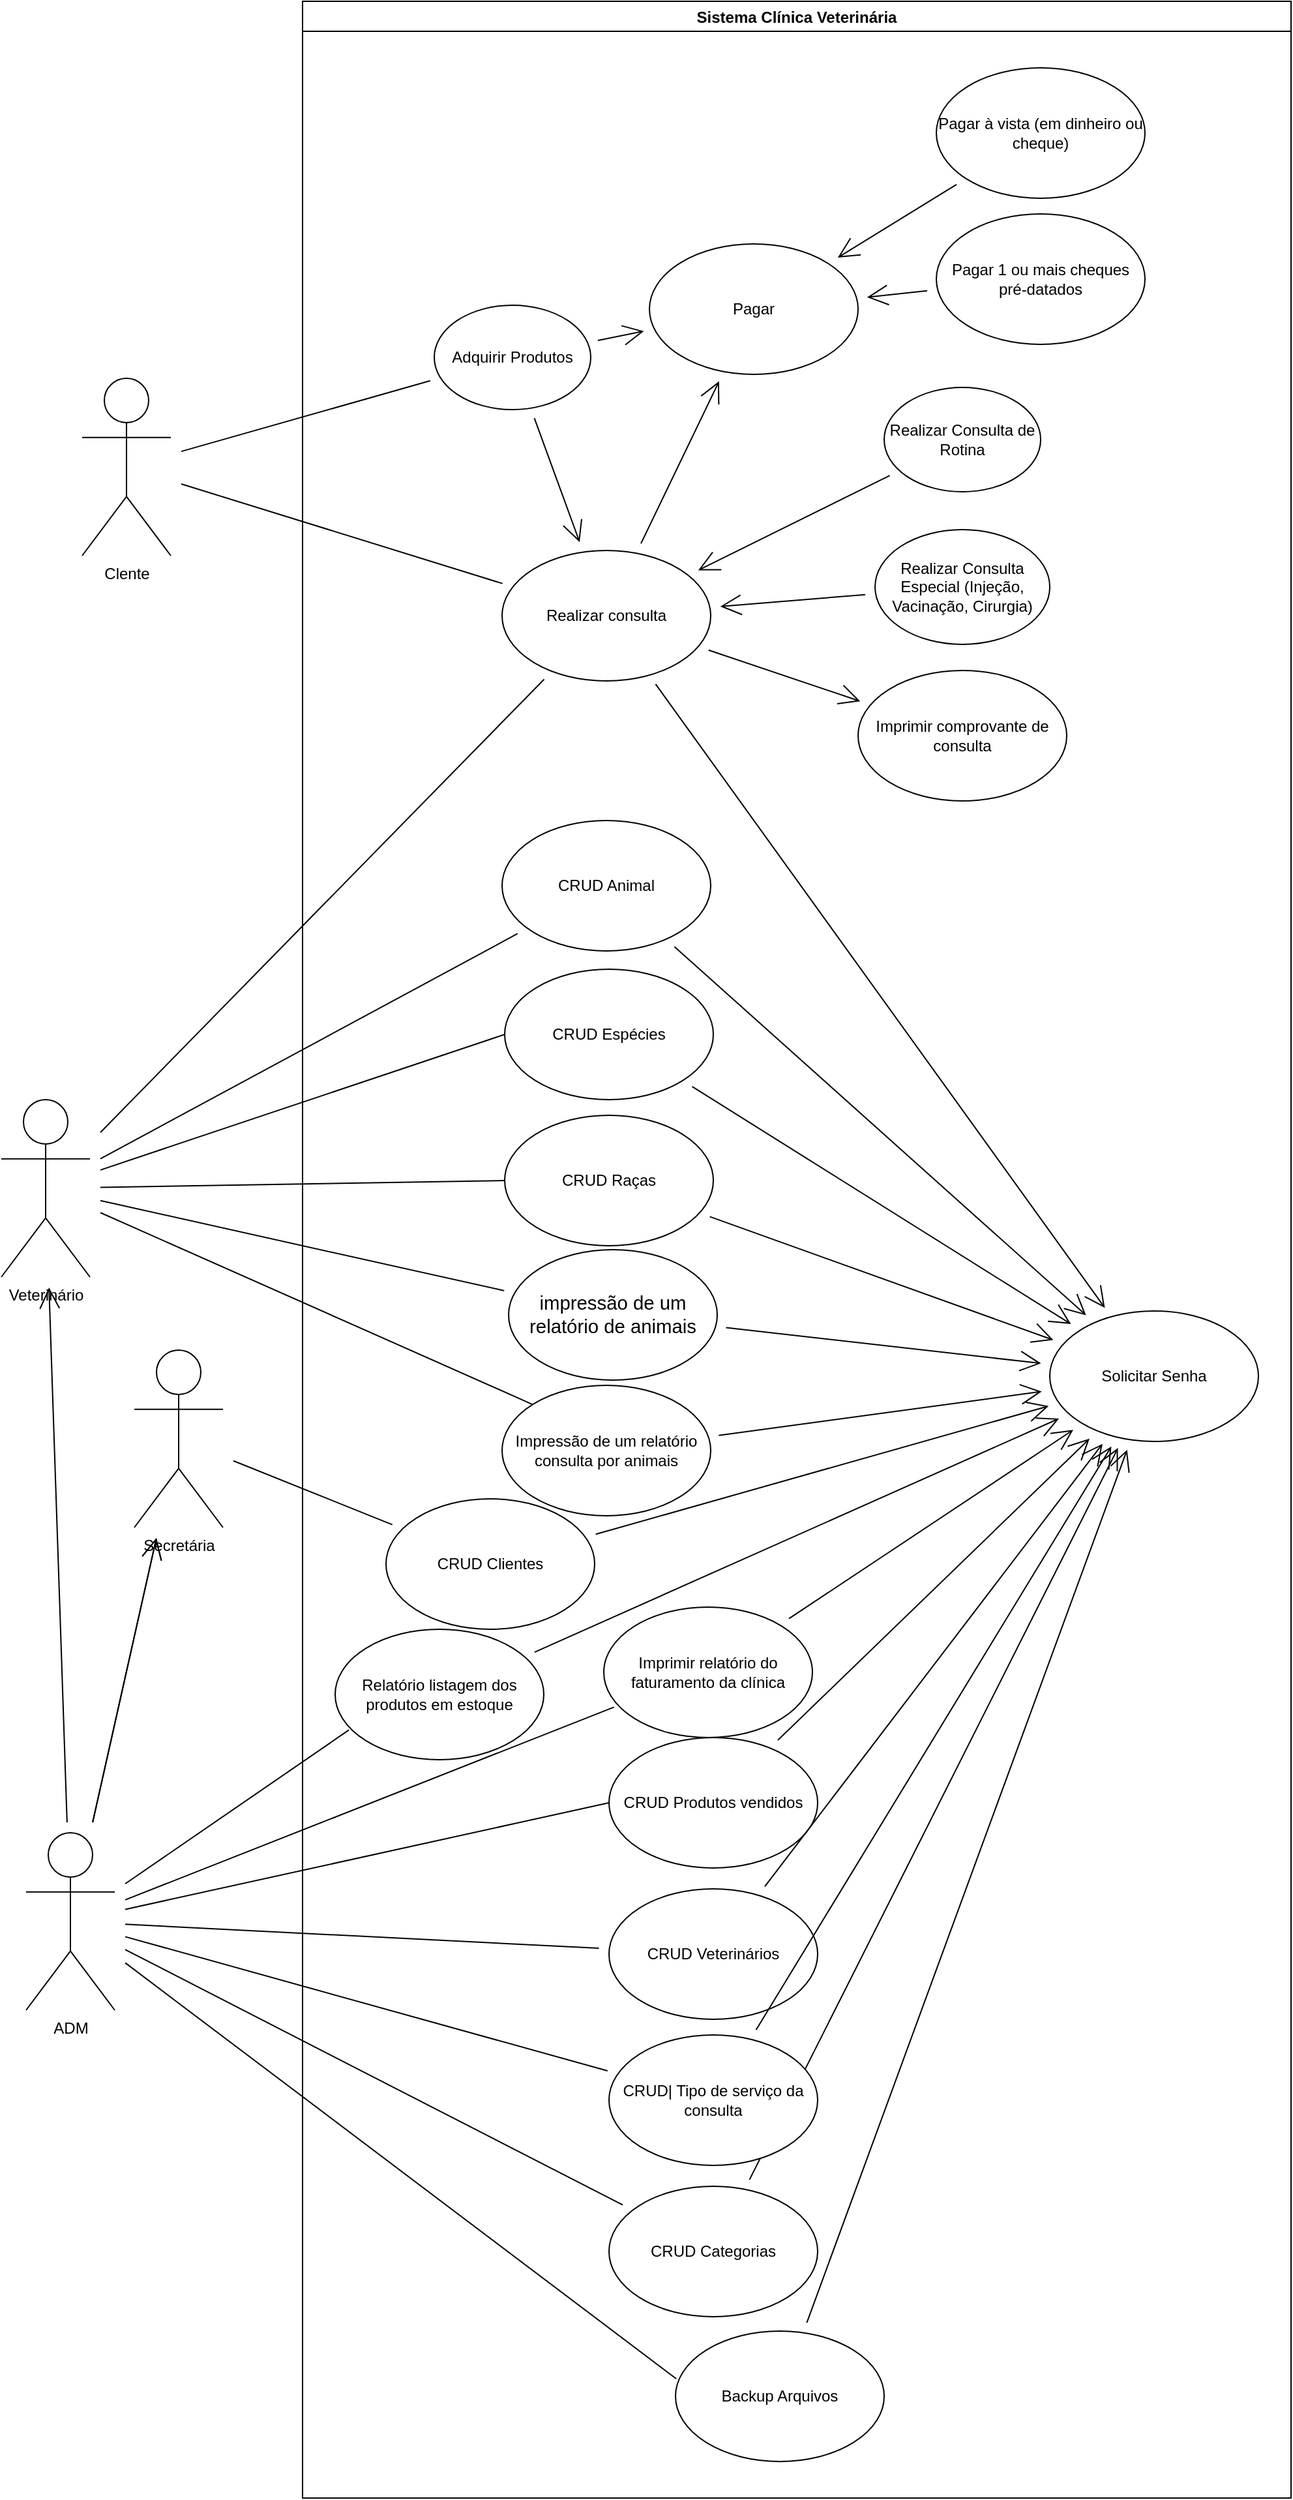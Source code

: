 <mxfile version="20.1.1" type="device"><diagram id="fM4vuFXdUlWX61VR933K" name="Page-1"><mxGraphModel dx="2418" dy="1544" grid="0" gridSize="10" guides="1" tooltips="1" connect="1" arrows="1" fold="1" page="0" pageScale="1" pageWidth="827" pageHeight="1169" math="0" shadow="0"><root><mxCell id="0"/><mxCell id="1" parent="0"/><mxCell id="UYbG6CG7a46MeQg-QJaq-25" value="Sistema Clínica Veterinária" style="swimlane;hachureGap=4;" vertex="1" parent="1"><mxGeometry x="334" y="-130" width="758" height="1914" as="geometry"/></mxCell><mxCell id="1fYpgzQZPZuDtPq4DmI_-76" value="Backup Arquivos" style="ellipse;whiteSpace=wrap;html=1;hachureGap=4;" parent="UYbG6CG7a46MeQg-QJaq-25" vertex="1"><mxGeometry x="286" y="1786" width="160" height="100" as="geometry"/></mxCell><mxCell id="1fYpgzQZPZuDtPq4DmI_-37" value="CRUD Clientes" style="ellipse;whiteSpace=wrap;html=1;hachureGap=4;" parent="UYbG6CG7a46MeQg-QJaq-25" vertex="1"><mxGeometry x="64" y="1148" width="160" height="100" as="geometry"/></mxCell><mxCell id="1fYpgzQZPZuDtPq4DmI_-62" style="edgeStyle=none;curved=1;rounded=0;orthogonalLoop=1;jettySize=auto;html=1;endArrow=open;startSize=14;endSize=14;sourcePerimeterSpacing=8;targetPerimeterSpacing=8;" parent="1" source="1fYpgzQZPZuDtPq4DmI_-3" target="1fYpgzQZPZuDtPq4DmI_-54" edge="1"><mxGeometry relative="1" as="geometry"/></mxCell><mxCell id="1fYpgzQZPZuDtPq4DmI_-69" style="edgeStyle=none;curved=1;rounded=0;orthogonalLoop=1;jettySize=auto;html=1;endArrow=open;startSize=14;endSize=14;sourcePerimeterSpacing=8;targetPerimeterSpacing=8;" parent="1" source="1fYpgzQZPZuDtPq4DmI_-3" target="1fYpgzQZPZuDtPq4DmI_-68" edge="1"><mxGeometry relative="1" as="geometry"/></mxCell><mxCell id="1fYpgzQZPZuDtPq4DmI_-79" style="edgeStyle=none;curved=1;rounded=0;orthogonalLoop=1;jettySize=auto;html=1;endArrow=open;startSize=14;endSize=14;sourcePerimeterSpacing=8;targetPerimeterSpacing=8;" parent="1" source="1fYpgzQZPZuDtPq4DmI_-3" target="1fYpgzQZPZuDtPq4DmI_-78" edge="1"><mxGeometry relative="1" as="geometry"/></mxCell><mxCell id="1fYpgzQZPZuDtPq4DmI_-3" value="Realizar consulta" style="ellipse;whiteSpace=wrap;html=1;hachureGap=4;" parent="1" vertex="1"><mxGeometry x="487" y="291" width="160" height="100" as="geometry"/></mxCell><mxCell id="1fYpgzQZPZuDtPq4DmI_-11" value="Clente" style="shape=umlActor;verticalLabelPosition=bottom;verticalAlign=top;html=1;outlineConnect=0;hachureGap=4;aspect=fixed;" parent="1" vertex="1"><mxGeometry x="165" y="159" width="68" height="136" as="geometry"/></mxCell><mxCell id="1fYpgzQZPZuDtPq4DmI_-12" value="" style="endArrow=none;html=1;rounded=0;startSize=14;endSize=14;sourcePerimeterSpacing=8;targetPerimeterSpacing=8;curved=1;" parent="1" source="1fYpgzQZPZuDtPq4DmI_-11" target="1fYpgzQZPZuDtPq4DmI_-3" edge="1"><mxGeometry width="50" height="50" relative="1" as="geometry"><mxPoint x="245" y="460" as="sourcePoint"/><mxPoint x="295" y="410" as="targetPoint"/></mxGeometry></mxCell><mxCell id="1fYpgzQZPZuDtPq4DmI_-17" style="edgeStyle=none;curved=1;rounded=0;orthogonalLoop=1;jettySize=auto;html=1;endArrow=open;startSize=14;endSize=14;sourcePerimeterSpacing=8;targetPerimeterSpacing=8;" parent="1" source="1fYpgzQZPZuDtPq4DmI_-13" target="1fYpgzQZPZuDtPq4DmI_-3" edge="1"><mxGeometry relative="1" as="geometry"/></mxCell><mxCell id="1fYpgzQZPZuDtPq4DmI_-13" value="Realizar Consulta de Rotina" style="ellipse;whiteSpace=wrap;html=1;hachureGap=4;" parent="1" vertex="1"><mxGeometry x="780" y="166" width="120" height="80" as="geometry"/></mxCell><mxCell id="UYbG6CG7a46MeQg-QJaq-5" style="edgeStyle=none;curved=1;rounded=0;orthogonalLoop=1;jettySize=auto;html=1;endArrow=open;startSize=14;endSize=14;sourcePerimeterSpacing=8;targetPerimeterSpacing=8;" edge="1" parent="1" source="1fYpgzQZPZuDtPq4DmI_-14" target="1fYpgzQZPZuDtPq4DmI_-3"><mxGeometry relative="1" as="geometry"/></mxCell><mxCell id="1fYpgzQZPZuDtPq4DmI_-14" value="Realizar Consulta Especial (Injeção, Vacinação, Cirurgia)" style="ellipse;whiteSpace=wrap;html=1;hachureGap=4;" parent="1" vertex="1"><mxGeometry x="773" y="275" width="134" height="88" as="geometry"/></mxCell><mxCell id="1fYpgzQZPZuDtPq4DmI_-22" value="Veterinário" style="shape=umlActor;verticalLabelPosition=bottom;verticalAlign=top;html=1;outlineConnect=0;hachureGap=4;aspect=fixed;" parent="1" vertex="1"><mxGeometry x="103" y="712" width="68" height="136" as="geometry"/></mxCell><mxCell id="1fYpgzQZPZuDtPq4DmI_-63" style="edgeStyle=none;curved=1;rounded=0;orthogonalLoop=1;jettySize=auto;html=1;endArrow=open;startSize=14;endSize=14;sourcePerimeterSpacing=8;targetPerimeterSpacing=8;" parent="1" source="1fYpgzQZPZuDtPq4DmI_-29" target="1fYpgzQZPZuDtPq4DmI_-54" edge="1"><mxGeometry relative="1" as="geometry"/></mxCell><mxCell id="UYbG6CG7a46MeQg-QJaq-20" style="edgeStyle=none;curved=1;rounded=0;orthogonalLoop=1;jettySize=auto;html=1;endArrow=open;startSize=14;endSize=14;sourcePerimeterSpacing=8;targetPerimeterSpacing=8;" edge="1" parent="1" source="1fYpgzQZPZuDtPq4DmI_-29" target="1fYpgzQZPZuDtPq4DmI_-3"><mxGeometry relative="1" as="geometry"/></mxCell><mxCell id="1fYpgzQZPZuDtPq4DmI_-29" value="Adquirir Produtos" style="ellipse;whiteSpace=wrap;html=1;hachureGap=4;" parent="1" vertex="1"><mxGeometry x="435" y="103" width="120" height="80" as="geometry"/></mxCell><mxCell id="1fYpgzQZPZuDtPq4DmI_-31" value="" style="endArrow=none;html=1;rounded=0;startSize=14;endSize=14;sourcePerimeterSpacing=8;targetPerimeterSpacing=8;curved=1;" parent="1" source="1fYpgzQZPZuDtPq4DmI_-11" target="1fYpgzQZPZuDtPq4DmI_-29" edge="1"><mxGeometry width="50" height="50" relative="1" as="geometry"><mxPoint x="446" y="299" as="sourcePoint"/><mxPoint x="480" y="410" as="targetPoint"/></mxGeometry></mxCell><mxCell id="1fYpgzQZPZuDtPq4DmI_-80" style="edgeStyle=none;curved=1;rounded=0;orthogonalLoop=1;jettySize=auto;html=1;endArrow=open;startSize=14;endSize=14;sourcePerimeterSpacing=8;targetPerimeterSpacing=8;" parent="1" source="1fYpgzQZPZuDtPq4DmI_-32" target="1fYpgzQZPZuDtPq4DmI_-78" edge="1"><mxGeometry relative="1" as="geometry"/></mxCell><mxCell id="1fYpgzQZPZuDtPq4DmI_-32" value="CRUD Animal" style="ellipse;whiteSpace=wrap;html=1;hachureGap=4;" parent="1" vertex="1"><mxGeometry x="487" y="498" width="160" height="100" as="geometry"/></mxCell><mxCell id="1fYpgzQZPZuDtPq4DmI_-33" value="" style="endArrow=none;html=1;rounded=0;startSize=14;endSize=14;sourcePerimeterSpacing=8;targetPerimeterSpacing=8;curved=1;" parent="1" source="1fYpgzQZPZuDtPq4DmI_-22" target="1fYpgzQZPZuDtPq4DmI_-32" edge="1"><mxGeometry width="50" height="50" relative="1" as="geometry"><mxPoint x="442" y="532" as="sourcePoint"/><mxPoint x="486" y="214" as="targetPoint"/></mxGeometry></mxCell><mxCell id="1fYpgzQZPZuDtPq4DmI_-36" value="Secretária&lt;br&gt;" style="shape=umlActor;verticalLabelPosition=bottom;verticalAlign=top;html=1;outlineConnect=0;hachureGap=4;aspect=fixed;" parent="1" vertex="1"><mxGeometry x="205" y="904" width="68" height="136" as="geometry"/></mxCell><mxCell id="1fYpgzQZPZuDtPq4DmI_-84" style="edgeStyle=none;curved=1;rounded=0;orthogonalLoop=1;jettySize=auto;html=1;endArrow=open;startSize=14;endSize=14;sourcePerimeterSpacing=8;targetPerimeterSpacing=8;" parent="1" source="1fYpgzQZPZuDtPq4DmI_-37" target="1fYpgzQZPZuDtPq4DmI_-78" edge="1"><mxGeometry relative="1" as="geometry"/></mxCell><mxCell id="1fYpgzQZPZuDtPq4DmI_-38" value="" style="endArrow=none;html=1;rounded=0;startSize=14;endSize=14;sourcePerimeterSpacing=8;targetPerimeterSpacing=8;curved=1;" parent="1" source="1fYpgzQZPZuDtPq4DmI_-36" target="1fYpgzQZPZuDtPq4DmI_-37" edge="1"><mxGeometry width="50" height="50" relative="1" as="geometry"><mxPoint x="356" y="794" as="sourcePoint"/><mxPoint x="406" y="744" as="targetPoint"/></mxGeometry></mxCell><mxCell id="1fYpgzQZPZuDtPq4DmI_-81" style="edgeStyle=none;curved=1;rounded=0;orthogonalLoop=1;jettySize=auto;html=1;endArrow=open;startSize=14;endSize=14;sourcePerimeterSpacing=8;targetPerimeterSpacing=8;" parent="1" source="1fYpgzQZPZuDtPq4DmI_-39" target="1fYpgzQZPZuDtPq4DmI_-78" edge="1"><mxGeometry relative="1" as="geometry"/></mxCell><mxCell id="1fYpgzQZPZuDtPq4DmI_-39" value="CRUD Espécies" style="ellipse;whiteSpace=wrap;html=1;hachureGap=4;" parent="1" vertex="1"><mxGeometry x="489" y="612" width="160" height="100" as="geometry"/></mxCell><mxCell id="1fYpgzQZPZuDtPq4DmI_-40" value="" style="endArrow=none;html=1;rounded=0;startSize=14;endSize=14;sourcePerimeterSpacing=8;targetPerimeterSpacing=8;curved=1;entryX=0;entryY=0.5;entryDx=0;entryDy=0;" parent="1" source="1fYpgzQZPZuDtPq4DmI_-22" target="1fYpgzQZPZuDtPq4DmI_-39" edge="1"><mxGeometry width="50" height="50" relative="1" as="geometry"><mxPoint x="343" y="692" as="sourcePoint"/><mxPoint x="393" y="642" as="targetPoint"/></mxGeometry></mxCell><mxCell id="1fYpgzQZPZuDtPq4DmI_-82" style="edgeStyle=none;curved=1;rounded=0;orthogonalLoop=1;jettySize=auto;html=1;endArrow=open;startSize=14;endSize=14;sourcePerimeterSpacing=8;targetPerimeterSpacing=8;" parent="1" source="1fYpgzQZPZuDtPq4DmI_-41" target="1fYpgzQZPZuDtPq4DmI_-78" edge="1"><mxGeometry relative="1" as="geometry"/></mxCell><mxCell id="1fYpgzQZPZuDtPq4DmI_-41" value="CRUD Raças" style="ellipse;whiteSpace=wrap;html=1;hachureGap=4;" parent="1" vertex="1"><mxGeometry x="489" y="724" width="160" height="100" as="geometry"/></mxCell><mxCell id="1fYpgzQZPZuDtPq4DmI_-42" value="" style="endArrow=none;html=1;rounded=0;startSize=14;endSize=14;sourcePerimeterSpacing=8;targetPerimeterSpacing=8;curved=1;exitX=0;exitY=0.5;exitDx=0;exitDy=0;" parent="1" source="1fYpgzQZPZuDtPq4DmI_-41" target="1fYpgzQZPZuDtPq4DmI_-22" edge="1"><mxGeometry width="50" height="50" relative="1" as="geometry"><mxPoint x="343" y="692" as="sourcePoint"/><mxPoint x="393" y="642" as="targetPoint"/></mxGeometry></mxCell><mxCell id="UYbG6CG7a46MeQg-QJaq-1" style="edgeStyle=none;curved=1;rounded=0;orthogonalLoop=1;jettySize=auto;html=1;endArrow=open;startSize=14;endSize=14;sourcePerimeterSpacing=8;targetPerimeterSpacing=8;" edge="1" parent="1" source="1fYpgzQZPZuDtPq4DmI_-43" target="1fYpgzQZPZuDtPq4DmI_-36"><mxGeometry relative="1" as="geometry"/></mxCell><mxCell id="UYbG6CG7a46MeQg-QJaq-2" value="" style="edgeStyle=none;curved=1;rounded=0;orthogonalLoop=1;jettySize=auto;html=1;endArrow=open;startSize=14;endSize=14;sourcePerimeterSpacing=8;targetPerimeterSpacing=8;" edge="1" parent="1" source="1fYpgzQZPZuDtPq4DmI_-43" target="1fYpgzQZPZuDtPq4DmI_-36"><mxGeometry relative="1" as="geometry"/></mxCell><mxCell id="UYbG6CG7a46MeQg-QJaq-3" style="edgeStyle=none;curved=1;rounded=0;orthogonalLoop=1;jettySize=auto;html=1;endArrow=open;startSize=14;endSize=14;sourcePerimeterSpacing=8;targetPerimeterSpacing=8;" edge="1" parent="1" source="1fYpgzQZPZuDtPq4DmI_-43" target="1fYpgzQZPZuDtPq4DmI_-22"><mxGeometry relative="1" as="geometry"/></mxCell><mxCell id="1fYpgzQZPZuDtPq4DmI_-43" value="ADM" style="shape=umlActor;verticalLabelPosition=bottom;verticalAlign=top;html=1;outlineConnect=0;hachureGap=4;aspect=fixed;" parent="1" vertex="1"><mxGeometry x="122" y="1274" width="68" height="136" as="geometry"/></mxCell><mxCell id="1fYpgzQZPZuDtPq4DmI_-88" style="edgeStyle=none;curved=1;rounded=0;orthogonalLoop=1;jettySize=auto;html=1;endArrow=open;startSize=14;endSize=14;sourcePerimeterSpacing=8;targetPerimeterSpacing=8;" parent="1" source="1fYpgzQZPZuDtPq4DmI_-44" target="1fYpgzQZPZuDtPq4DmI_-78" edge="1"><mxGeometry relative="1" as="geometry"/></mxCell><mxCell id="1fYpgzQZPZuDtPq4DmI_-44" value="CRUD Produtos vendidos" style="ellipse;whiteSpace=wrap;html=1;hachureGap=4;" parent="1" vertex="1"><mxGeometry x="569" y="1201" width="160" height="100" as="geometry"/></mxCell><mxCell id="1fYpgzQZPZuDtPq4DmI_-45" value="" style="endArrow=none;html=1;rounded=0;startSize=14;endSize=14;sourcePerimeterSpacing=8;targetPerimeterSpacing=8;curved=1;entryX=0;entryY=0.5;entryDx=0;entryDy=0;" parent="1" source="1fYpgzQZPZuDtPq4DmI_-43" target="1fYpgzQZPZuDtPq4DmI_-44" edge="1"><mxGeometry width="50" height="50" relative="1" as="geometry"><mxPoint x="300" y="1212" as="sourcePoint"/><mxPoint x="350" y="1162" as="targetPoint"/></mxGeometry></mxCell><mxCell id="1fYpgzQZPZuDtPq4DmI_-92" style="edgeStyle=none;curved=1;rounded=0;orthogonalLoop=1;jettySize=auto;html=1;endArrow=open;startSize=14;endSize=14;sourcePerimeterSpacing=8;targetPerimeterSpacing=8;" parent="1" source="1fYpgzQZPZuDtPq4DmI_-46" target="1fYpgzQZPZuDtPq4DmI_-78" edge="1"><mxGeometry relative="1" as="geometry"/></mxCell><mxCell id="1fYpgzQZPZuDtPq4DmI_-46" value="CRUD Categorias" style="ellipse;whiteSpace=wrap;html=1;hachureGap=4;" parent="1" vertex="1"><mxGeometry x="569" y="1545" width="160" height="100" as="geometry"/></mxCell><mxCell id="1fYpgzQZPZuDtPq4DmI_-90" style="edgeStyle=none;curved=1;rounded=0;orthogonalLoop=1;jettySize=auto;html=1;endArrow=open;startSize=14;endSize=14;sourcePerimeterSpacing=8;targetPerimeterSpacing=8;" parent="1" source="1fYpgzQZPZuDtPq4DmI_-48" target="1fYpgzQZPZuDtPq4DmI_-78" edge="1"><mxGeometry relative="1" as="geometry"/></mxCell><mxCell id="1fYpgzQZPZuDtPq4DmI_-48" value="CRUD Veterinários" style="ellipse;whiteSpace=wrap;html=1;hachureGap=4;" parent="1" vertex="1"><mxGeometry x="569" y="1317" width="160" height="100" as="geometry"/></mxCell><mxCell id="1fYpgzQZPZuDtPq4DmI_-49" value="" style="endArrow=none;html=1;rounded=0;startSize=14;endSize=14;sourcePerimeterSpacing=8;targetPerimeterSpacing=8;curved=1;" parent="1" source="1fYpgzQZPZuDtPq4DmI_-43" target="1fYpgzQZPZuDtPq4DmI_-48" edge="1"><mxGeometry width="50" height="50" relative="1" as="geometry"><mxPoint x="313" y="1212" as="sourcePoint"/><mxPoint x="363" y="1162" as="targetPoint"/></mxGeometry></mxCell><mxCell id="1fYpgzQZPZuDtPq4DmI_-91" style="edgeStyle=none;curved=1;rounded=0;orthogonalLoop=1;jettySize=auto;html=1;endArrow=open;startSize=14;endSize=14;sourcePerimeterSpacing=8;targetPerimeterSpacing=8;" parent="1" source="1fYpgzQZPZuDtPq4DmI_-50" target="1fYpgzQZPZuDtPq4DmI_-78" edge="1"><mxGeometry relative="1" as="geometry"/></mxCell><mxCell id="1fYpgzQZPZuDtPq4DmI_-50" value="CRUD| Tipo de serviço da consulta" style="ellipse;whiteSpace=wrap;html=1;hachureGap=4;" parent="1" vertex="1"><mxGeometry x="569" y="1429" width="160" height="100" as="geometry"/></mxCell><mxCell id="1fYpgzQZPZuDtPq4DmI_-52" value="" style="endArrow=none;html=1;rounded=0;startSize=14;endSize=14;sourcePerimeterSpacing=8;targetPerimeterSpacing=8;curved=1;" parent="1" source="1fYpgzQZPZuDtPq4DmI_-50" target="1fYpgzQZPZuDtPq4DmI_-43" edge="1"><mxGeometry width="50" height="50" relative="1" as="geometry"><mxPoint x="313" y="1205" as="sourcePoint"/><mxPoint x="363" y="1155" as="targetPoint"/></mxGeometry></mxCell><mxCell id="1fYpgzQZPZuDtPq4DmI_-53" value="" style="endArrow=none;html=1;rounded=0;startSize=14;endSize=14;sourcePerimeterSpacing=8;targetPerimeterSpacing=8;curved=1;" parent="1" source="1fYpgzQZPZuDtPq4DmI_-22" target="1fYpgzQZPZuDtPq4DmI_-3" edge="1"><mxGeometry width="50" height="50" relative="1" as="geometry"><mxPoint x="430" y="348" as="sourcePoint"/><mxPoint x="527" y="415" as="targetPoint"/></mxGeometry></mxCell><mxCell id="1fYpgzQZPZuDtPq4DmI_-54" value="Pagar" style="ellipse;whiteSpace=wrap;html=1;hachureGap=4;" parent="1" vertex="1"><mxGeometry x="600" y="56" width="160" height="100" as="geometry"/></mxCell><mxCell id="1fYpgzQZPZuDtPq4DmI_-58" style="edgeStyle=none;curved=1;rounded=0;orthogonalLoop=1;jettySize=auto;html=1;endArrow=open;startSize=14;endSize=14;sourcePerimeterSpacing=8;targetPerimeterSpacing=8;" parent="1" source="1fYpgzQZPZuDtPq4DmI_-55" target="1fYpgzQZPZuDtPq4DmI_-54" edge="1"><mxGeometry relative="1" as="geometry"/></mxCell><mxCell id="1fYpgzQZPZuDtPq4DmI_-55" value="Pagar à vista (em dinheiro ou cheque)" style="ellipse;whiteSpace=wrap;html=1;hachureGap=4;" parent="1" vertex="1"><mxGeometry x="820" y="-79" width="160" height="100" as="geometry"/></mxCell><mxCell id="1fYpgzQZPZuDtPq4DmI_-59" style="edgeStyle=none;curved=1;rounded=0;orthogonalLoop=1;jettySize=auto;html=1;endArrow=open;startSize=14;endSize=14;sourcePerimeterSpacing=8;targetPerimeterSpacing=8;" parent="1" source="1fYpgzQZPZuDtPq4DmI_-56" target="1fYpgzQZPZuDtPq4DmI_-54" edge="1"><mxGeometry relative="1" as="geometry"/></mxCell><mxCell id="1fYpgzQZPZuDtPq4DmI_-56" value="Pagar 1 ou mais cheques pré-datados" style="ellipse;whiteSpace=wrap;html=1;hachureGap=4;" parent="1" vertex="1"><mxGeometry x="820" y="33" width="160" height="100" as="geometry"/></mxCell><mxCell id="1fYpgzQZPZuDtPq4DmI_-86" style="edgeStyle=none;curved=1;rounded=0;orthogonalLoop=1;jettySize=auto;html=1;endArrow=open;startSize=14;endSize=14;sourcePerimeterSpacing=8;targetPerimeterSpacing=8;" parent="1" source="1fYpgzQZPZuDtPq4DmI_-64" target="1fYpgzQZPZuDtPq4DmI_-78" edge="1"><mxGeometry relative="1" as="geometry"/></mxCell><mxCell id="1fYpgzQZPZuDtPq4DmI_-64" value="Relatório listagem dos produtos em estoque" style="ellipse;whiteSpace=wrap;html=1;hachureGap=4;" parent="1" vertex="1"><mxGeometry x="359" y="1118" width="160" height="100" as="geometry"/></mxCell><mxCell id="1fYpgzQZPZuDtPq4DmI_-68" value="Imprimir comprovante de consulta" style="ellipse;whiteSpace=wrap;html=1;hachureGap=4;" parent="1" vertex="1"><mxGeometry x="760" y="383" width="160" height="100" as="geometry"/></mxCell><mxCell id="1fYpgzQZPZuDtPq4DmI_-85" style="edgeStyle=none;curved=1;rounded=0;orthogonalLoop=1;jettySize=auto;html=1;endArrow=open;startSize=14;endSize=14;sourcePerimeterSpacing=8;targetPerimeterSpacing=8;" parent="1" source="1fYpgzQZPZuDtPq4DmI_-70" target="1fYpgzQZPZuDtPq4DmI_-78" edge="1"><mxGeometry relative="1" as="geometry"/></mxCell><mxCell id="1fYpgzQZPZuDtPq4DmI_-70" value="&lt;span id=&quot;docs-internal-guid-b64a0787-7fff-d1cb-8c7e-5cc1a3d06580&quot;&gt;&lt;span style=&quot;font-size: 11pt; font-family: Arial; background-color: transparent; font-variant-numeric: normal; font-variant-east-asian: normal; vertical-align: baseline;&quot;&gt;impressão de um relatório de animais&lt;/span&gt;&lt;/span&gt;" style="ellipse;whiteSpace=wrap;html=1;hachureGap=4;" parent="1" vertex="1"><mxGeometry x="492" y="827" width="160" height="100" as="geometry"/></mxCell><mxCell id="1fYpgzQZPZuDtPq4DmI_-71" value="" style="endArrow=none;html=1;rounded=0;startSize=14;endSize=14;sourcePerimeterSpacing=8;targetPerimeterSpacing=8;curved=1;" parent="1" source="1fYpgzQZPZuDtPq4DmI_-70" target="1fYpgzQZPZuDtPq4DmI_-22" edge="1"><mxGeometry width="50" height="50" relative="1" as="geometry"><mxPoint x="419" y="716" as="sourcePoint"/><mxPoint x="469" y="666" as="targetPoint"/></mxGeometry></mxCell><mxCell id="1fYpgzQZPZuDtPq4DmI_-83" style="edgeStyle=none;curved=1;rounded=0;orthogonalLoop=1;jettySize=auto;html=1;endArrow=open;startSize=14;endSize=14;sourcePerimeterSpacing=8;targetPerimeterSpacing=8;" parent="1" source="1fYpgzQZPZuDtPq4DmI_-72" target="1fYpgzQZPZuDtPq4DmI_-78" edge="1"><mxGeometry relative="1" as="geometry"/></mxCell><mxCell id="1fYpgzQZPZuDtPq4DmI_-72" value="Impressão de um relatório consulta por animais" style="ellipse;whiteSpace=wrap;html=1;hachureGap=4;" parent="1" vertex="1"><mxGeometry x="487" y="931" width="160" height="100" as="geometry"/></mxCell><mxCell id="1fYpgzQZPZuDtPq4DmI_-73" value="" style="endArrow=none;html=1;rounded=0;startSize=14;endSize=14;sourcePerimeterSpacing=8;targetPerimeterSpacing=8;curved=1;entryX=0;entryY=0;entryDx=0;entryDy=0;" parent="1" source="1fYpgzQZPZuDtPq4DmI_-22" target="1fYpgzQZPZuDtPq4DmI_-72" edge="1"><mxGeometry width="50" height="50" relative="1" as="geometry"><mxPoint x="696" y="721" as="sourcePoint"/><mxPoint x="746" y="671" as="targetPoint"/></mxGeometry></mxCell><mxCell id="1fYpgzQZPZuDtPq4DmI_-87" style="edgeStyle=none;curved=1;rounded=0;orthogonalLoop=1;jettySize=auto;html=1;endArrow=open;startSize=14;endSize=14;sourcePerimeterSpacing=8;targetPerimeterSpacing=8;" parent="1" source="1fYpgzQZPZuDtPq4DmI_-74" target="1fYpgzQZPZuDtPq4DmI_-78" edge="1"><mxGeometry relative="1" as="geometry"/></mxCell><mxCell id="1fYpgzQZPZuDtPq4DmI_-74" value="Imprimir relatório do faturamento da clínica" style="ellipse;whiteSpace=wrap;html=1;hachureGap=4;" parent="1" vertex="1"><mxGeometry x="565" y="1101" width="160" height="100" as="geometry"/></mxCell><mxCell id="1fYpgzQZPZuDtPq4DmI_-78" value="Solicitar Senha" style="ellipse;whiteSpace=wrap;html=1;hachureGap=4;" parent="1" vertex="1"><mxGeometry x="907" y="874" width="160" height="100" as="geometry"/></mxCell><mxCell id="UYbG6CG7a46MeQg-QJaq-12" style="edgeStyle=none;curved=1;rounded=0;orthogonalLoop=1;jettySize=auto;html=1;endArrow=open;startSize=14;endSize=14;sourcePerimeterSpacing=8;targetPerimeterSpacing=8;" edge="1" parent="1" source="1fYpgzQZPZuDtPq4DmI_-76" target="1fYpgzQZPZuDtPq4DmI_-78"><mxGeometry relative="1" as="geometry"/></mxCell><mxCell id="UYbG6CG7a46MeQg-QJaq-10" value="" style="endArrow=none;html=1;rounded=0;startSize=14;endSize=14;sourcePerimeterSpacing=8;curved=1;entryX=0.004;entryY=0.366;entryDx=0;entryDy=0;entryPerimeter=0;" edge="1" parent="1" source="1fYpgzQZPZuDtPq4DmI_-43" target="1fYpgzQZPZuDtPq4DmI_-76"><mxGeometry width="50" height="50" relative="1" as="geometry"><mxPoint x="198" y="1325.216" as="sourcePoint"/><mxPoint x="807.64" y="1081.6" as="targetPoint"/></mxGeometry></mxCell><mxCell id="UYbG6CG7a46MeQg-QJaq-16" value="" style="endArrow=none;html=1;rounded=0;startSize=14;endSize=14;sourcePerimeterSpacing=8;targetPerimeterSpacing=8;curved=1;entryX=0.066;entryY=0.772;entryDx=0;entryDy=0;entryPerimeter=0;" edge="1" parent="1" source="1fYpgzQZPZuDtPq4DmI_-43" target="1fYpgzQZPZuDtPq4DmI_-64"><mxGeometry width="50" height="50" relative="1" as="geometry"><mxPoint x="305" y="1242" as="sourcePoint"/><mxPoint x="627" y="1130" as="targetPoint"/></mxGeometry></mxCell><mxCell id="UYbG6CG7a46MeQg-QJaq-17" value="" style="endArrow=none;html=1;rounded=0;startSize=14;endSize=14;sourcePerimeterSpacing=8;targetPerimeterSpacing=8;curved=1;entryX=0.049;entryY=0.767;entryDx=0;entryDy=0;entryPerimeter=0;" edge="1" parent="1" source="1fYpgzQZPZuDtPq4DmI_-43" target="1fYpgzQZPZuDtPq4DmI_-74"><mxGeometry width="50" height="50" relative="1" as="geometry"><mxPoint x="323" y="1180" as="sourcePoint"/><mxPoint x="373" y="1130" as="targetPoint"/></mxGeometry></mxCell><mxCell id="UYbG6CG7a46MeQg-QJaq-18" value="" style="endArrow=none;html=1;rounded=0;startSize=14;endSize=14;sourcePerimeterSpacing=8;targetPerimeterSpacing=8;curved=1;" edge="1" parent="1" source="1fYpgzQZPZuDtPq4DmI_-43" target="1fYpgzQZPZuDtPq4DmI_-46"><mxGeometry width="50" height="50" relative="1" as="geometry"><mxPoint x="323" y="1430" as="sourcePoint"/><mxPoint x="548" y="1563" as="targetPoint"/></mxGeometry></mxCell></root></mxGraphModel></diagram></mxfile>